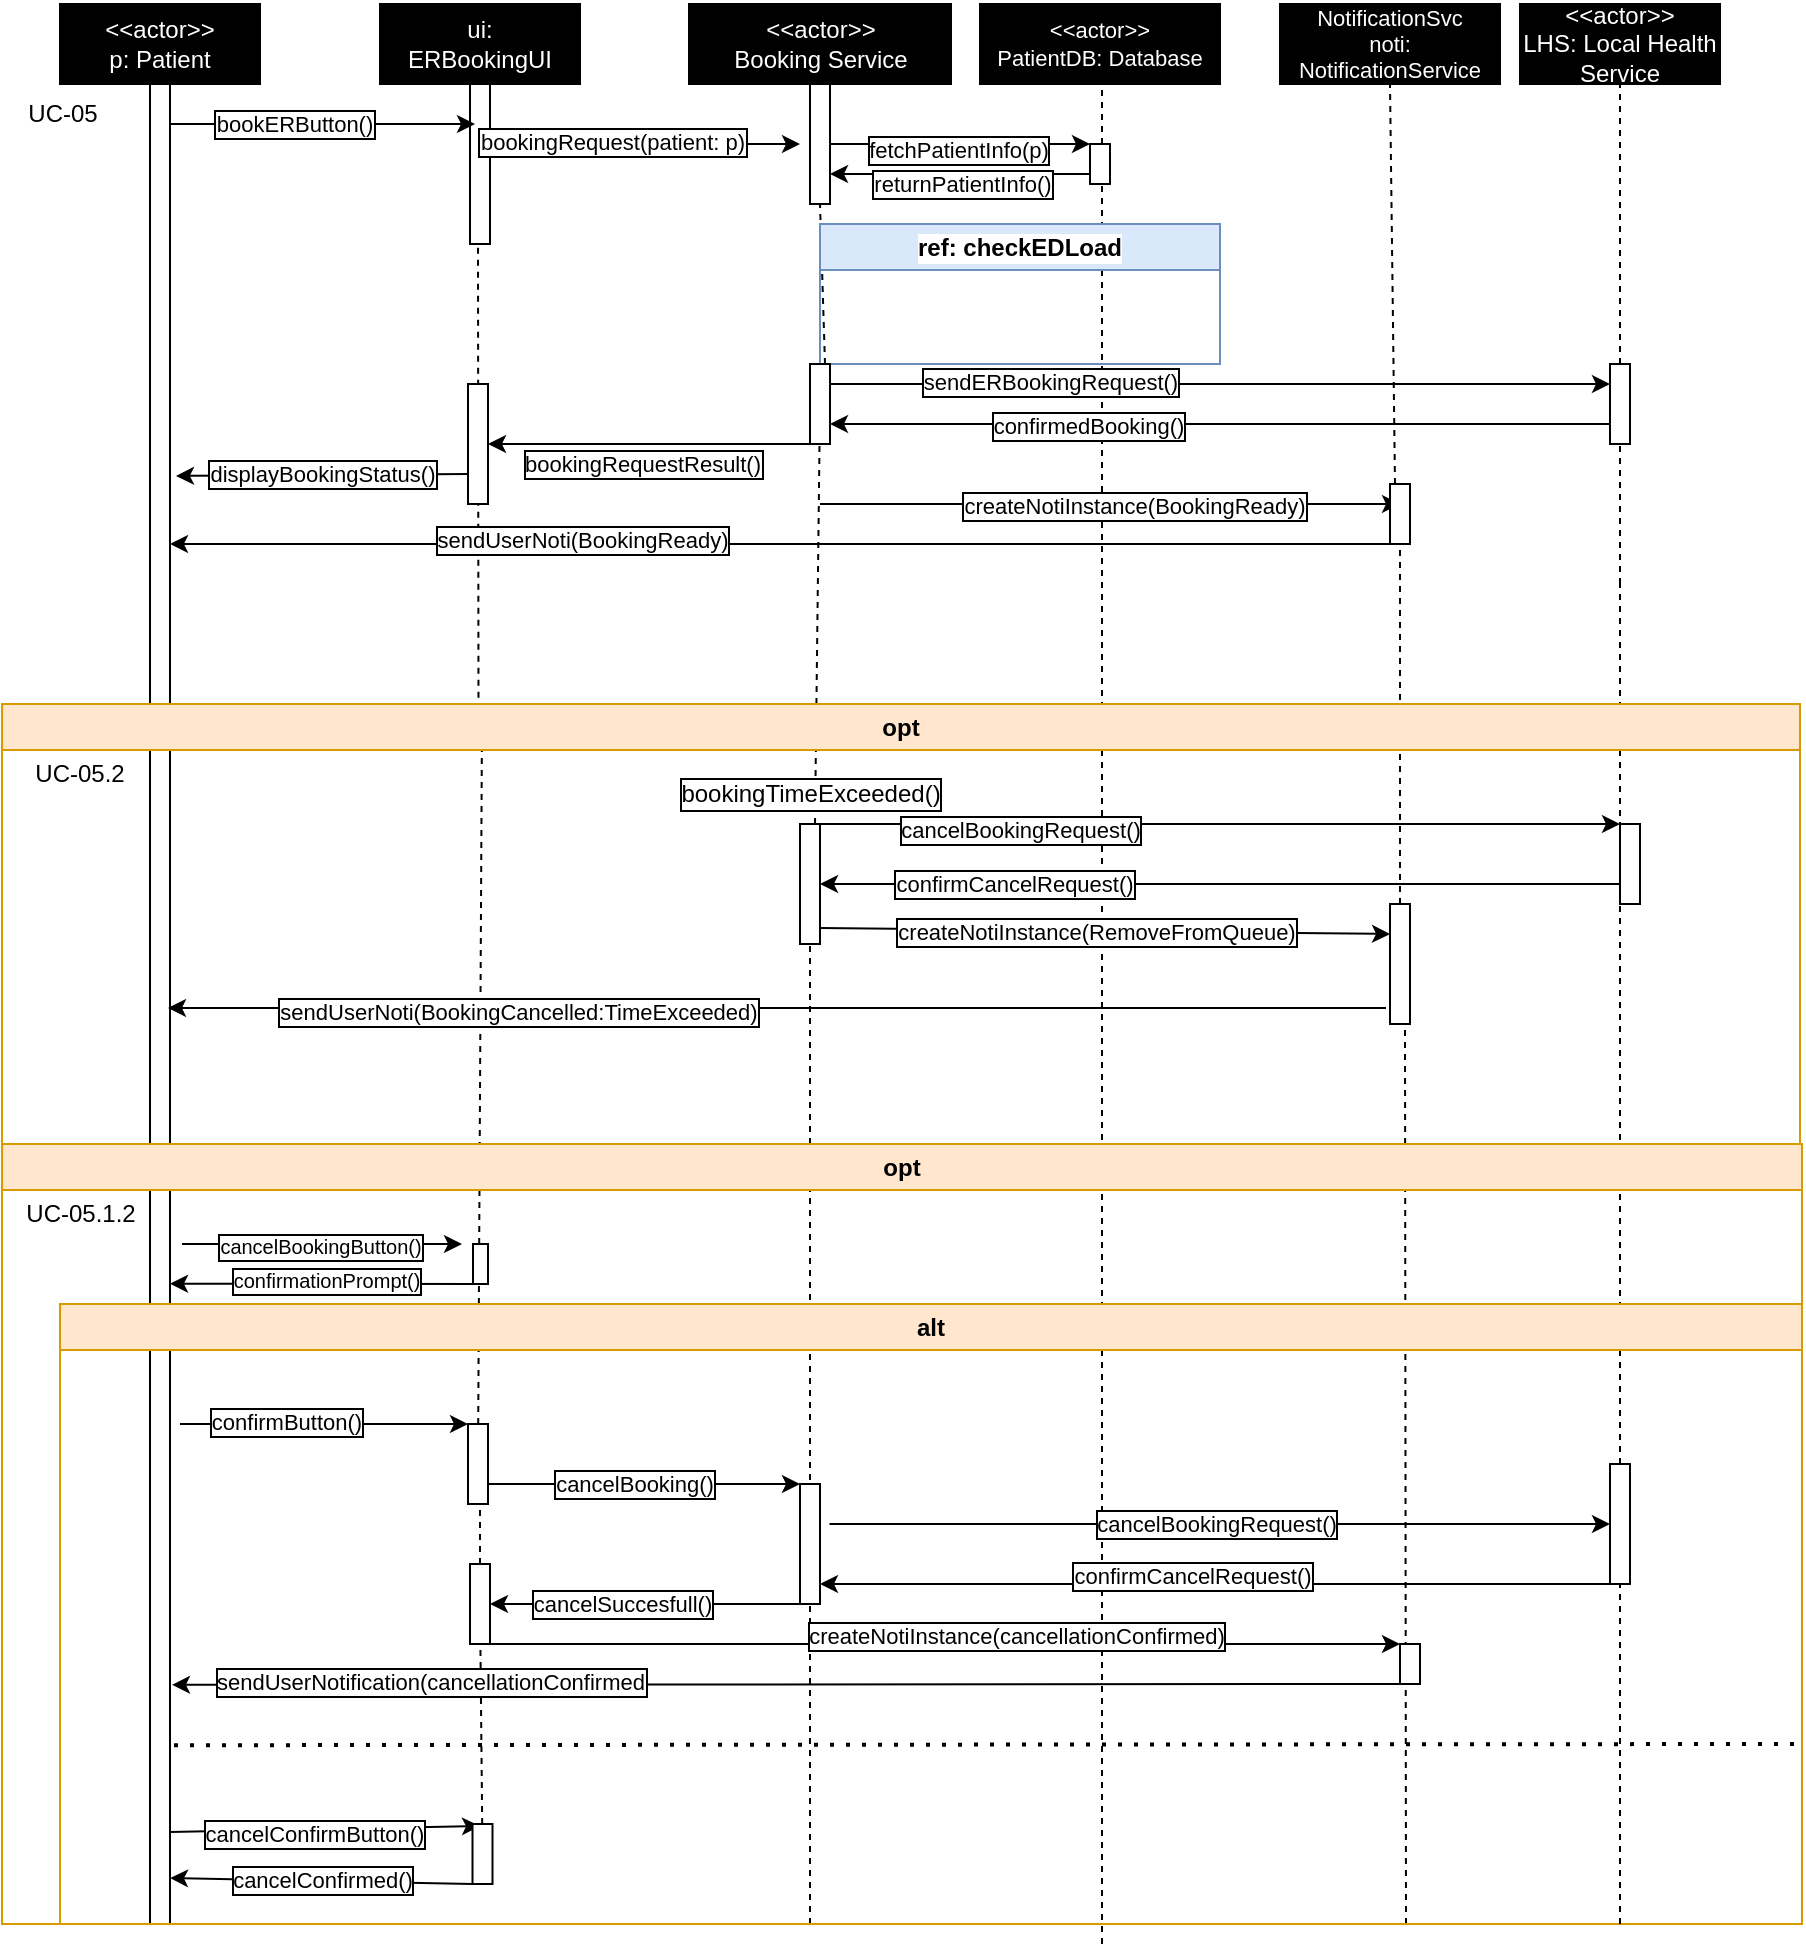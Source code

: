 <mxfile version="22.0.0" type="github">
  <diagram name="Page-1" id="XT7bn8gTdWA8QPqIjjBi">
    <mxGraphModel dx="1434" dy="782" grid="1" gridSize="10" guides="1" tooltips="1" connect="1" arrows="1" fold="1" page="1" pageScale="1" pageWidth="850" pageHeight="1100" math="0" shadow="0">
      <root>
        <mxCell id="0" />
        <mxCell id="1" parent="0" />
        <mxCell id="_YnTIn_lLOJTzUy0rTk--167" value="" style="endArrow=none;dashed=1;html=1;rounded=0;entryX=0.5;entryY=1;entryDx=0;entryDy=0;exitX=0.5;exitY=0;exitDx=0;exitDy=0;" edge="1" parent="1" source="82Lhvo7nVB6kF26-BJnR-76" target="_YnTIn_lLOJTzUy0rTk--166">
          <mxGeometry width="50" height="50" relative="1" as="geometry">
            <mxPoint x="710" y="480" as="sourcePoint" />
            <mxPoint x="705" y="70" as="targetPoint" />
          </mxGeometry>
        </mxCell>
        <mxCell id="_YnTIn_lLOJTzUy0rTk--154" value="" style="endArrow=none;dashed=1;html=1;rounded=0;exitX=0.75;exitY=0;exitDx=0;exitDy=0;" edge="1" parent="1" source="82Lhvo7nVB6kF26-BJnR-74" target="_YnTIn_lLOJTzUy0rTk--153">
          <mxGeometry width="50" height="50" relative="1" as="geometry">
            <mxPoint x="418" y="440" as="sourcePoint" />
            <mxPoint x="420" y="130" as="targetPoint" />
          </mxGeometry>
        </mxCell>
        <mxCell id="_YnTIn_lLOJTzUy0rTk--174" value="" style="endArrow=none;dashed=1;html=1;rounded=0;entryX=0.75;entryY=1;entryDx=0;entryDy=0;" edge="1" parent="1" target="82Lhvo7nVB6kF26-BJnR-76">
          <mxGeometry width="50" height="50" relative="1" as="geometry">
            <mxPoint x="713" y="990" as="sourcePoint" />
            <mxPoint x="280" y="780" as="targetPoint" />
          </mxGeometry>
        </mxCell>
        <mxCell id="_YnTIn_lLOJTzUy0rTk--14" value="" style="endArrow=none;dashed=1;html=1;rounded=0;entryX=0.5;entryY=1;entryDx=0;entryDy=0;" edge="1" parent="1">
          <mxGeometry width="50" height="50" relative="1" as="geometry">
            <mxPoint x="561" y="1000" as="sourcePoint" />
            <mxPoint x="561" y="70" as="targetPoint" />
          </mxGeometry>
        </mxCell>
        <mxCell id="_YnTIn_lLOJTzUy0rTk--170" value="" style="endArrow=none;dashed=1;html=1;rounded=0;entryX=0.5;entryY=1;entryDx=0;entryDy=0;" edge="1" parent="1" target="82Lhvo7nVB6kF26-BJnR-74">
          <mxGeometry width="50" height="50" relative="1" as="geometry">
            <mxPoint x="415" y="990" as="sourcePoint" />
            <mxPoint x="280" y="690" as="targetPoint" />
          </mxGeometry>
        </mxCell>
        <mxCell id="82Lhvo7nVB6kF26-BJnR-1" value="&lt;div&gt;&lt;font color=&quot;#ffffff&quot;&gt;&amp;lt;&amp;lt;actor&amp;gt;&amp;gt;&lt;/font&gt;&lt;/div&gt;&lt;div&gt;&lt;font color=&quot;#ffffff&quot;&gt;p: Patient&lt;/font&gt;&lt;/div&gt;" style="rounded=0;whiteSpace=wrap;html=1;fillColor=#000000;" parent="1" vertex="1">
          <mxGeometry x="40" y="30" width="100" height="40" as="geometry" />
        </mxCell>
        <mxCell id="82Lhvo7nVB6kF26-BJnR-2" value="&lt;div&gt;&lt;font color=&quot;#ffffff&quot;&gt;ui:&lt;br&gt;&lt;/font&gt;&lt;/div&gt;&lt;div&gt;&lt;font color=&quot;#ffffff&quot;&gt;ERBookingUI&lt;/font&gt;&lt;/div&gt;" style="rounded=0;whiteSpace=wrap;html=1;fillColor=#000000;" parent="1" vertex="1">
          <mxGeometry x="200" y="30" width="100" height="40" as="geometry" />
        </mxCell>
        <mxCell id="82Lhvo7nVB6kF26-BJnR-3" value="&lt;div&gt;&lt;font color=&quot;#ffffff&quot;&gt;&amp;lt;&amp;lt;actor&amp;gt;&amp;gt;&lt;/font&gt;&lt;/div&gt;&lt;div&gt;&lt;font color=&quot;#ffffff&quot;&gt;Booking Service&lt;br&gt;&lt;/font&gt;&lt;/div&gt;" style="rounded=0;whiteSpace=wrap;html=1;fillColor=#000000;" parent="1" vertex="1">
          <mxGeometry x="354.5" y="30" width="131" height="40" as="geometry" />
        </mxCell>
        <mxCell id="82Lhvo7nVB6kF26-BJnR-6" value="&lt;div style=&quot;font-size: 11px;&quot;&gt;&lt;font style=&quot;font-size: 11px;&quot; color=&quot;#ffffff&quot;&gt;NotificationSvc&lt;/font&gt;&lt;/div&gt;&lt;div style=&quot;font-size: 11px;&quot;&gt;&lt;font style=&quot;font-size: 11px;&quot; color=&quot;#ffffff&quot;&gt;noti: NotificationService&lt;/font&gt;&lt;/div&gt;" style="rounded=0;whiteSpace=wrap;html=1;fillColor=#000000;" parent="1" vertex="1">
          <mxGeometry x="650" y="30" width="110" height="40" as="geometry" />
        </mxCell>
        <mxCell id="82Lhvo7nVB6kF26-BJnR-8" value="" style="rounded=0;whiteSpace=wrap;html=1;" parent="1" vertex="1">
          <mxGeometry x="85" y="70" width="10" height="920" as="geometry" />
        </mxCell>
        <mxCell id="82Lhvo7nVB6kF26-BJnR-14" value="" style="rounded=0;whiteSpace=wrap;html=1;" parent="1" vertex="1">
          <mxGeometry x="245" y="70" width="10" height="80" as="geometry" />
        </mxCell>
        <mxCell id="82Lhvo7nVB6kF26-BJnR-15" value="" style="rounded=0;whiteSpace=wrap;html=1;" parent="1" vertex="1">
          <mxGeometry x="415" y="70" width="10" height="60" as="geometry" />
        </mxCell>
        <mxCell id="82Lhvo7nVB6kF26-BJnR-17" value="" style="endArrow=classic;html=1;rounded=0;" parent="1" edge="1">
          <mxGeometry width="50" height="50" relative="1" as="geometry">
            <mxPoint x="260" y="100" as="sourcePoint" />
            <mxPoint x="410" y="100" as="targetPoint" />
          </mxGeometry>
        </mxCell>
        <mxCell id="_YnTIn_lLOJTzUy0rTk--143" value="bookingRequest(patient: p)" style="edgeLabel;html=1;align=center;verticalAlign=middle;resizable=0;points=[];labelBorderColor=default;" vertex="1" connectable="0" parent="82Lhvo7nVB6kF26-BJnR-17">
          <mxGeometry x="-0.253" y="1" relative="1" as="geometry">
            <mxPoint as="offset" />
          </mxGeometry>
        </mxCell>
        <mxCell id="82Lhvo7nVB6kF26-BJnR-28" value="" style="endArrow=none;dashed=1;html=1;rounded=0;exitX=0.75;exitY=0;exitDx=0;exitDy=0;" parent="1" edge="1" source="_YnTIn_lLOJTzUy0rTk--153">
          <mxGeometry width="50" height="50" relative="1" as="geometry">
            <mxPoint x="415" y="347.5" as="sourcePoint" />
            <mxPoint x="420" y="130" as="targetPoint" />
          </mxGeometry>
        </mxCell>
        <mxCell id="82Lhvo7nVB6kF26-BJnR-37" value="" style="endArrow=classic;html=1;rounded=0;exitX=0.75;exitY=0;exitDx=0;exitDy=0;entryX=0;entryY=0;entryDx=0;entryDy=0;" parent="1" edge="1">
          <mxGeometry width="50" height="50" relative="1" as="geometry">
            <mxPoint x="95" y="90" as="sourcePoint" />
            <mxPoint x="247.5" y="90" as="targetPoint" />
          </mxGeometry>
        </mxCell>
        <mxCell id="82Lhvo7nVB6kF26-BJnR-38" value="&lt;font&gt;bookERButton()&lt;/font&gt;" style="edgeLabel;html=1;align=center;verticalAlign=middle;resizable=0;points=[];labelBackgroundColor=#FFFFFF;fontColor=#000000;labelBorderColor=default;" parent="82Lhvo7nVB6kF26-BJnR-37" vertex="1" connectable="0">
          <mxGeometry x="-0.187" relative="1" as="geometry">
            <mxPoint as="offset" />
          </mxGeometry>
        </mxCell>
        <mxCell id="82Lhvo7nVB6kF26-BJnR-51" value="" style="endArrow=none;dashed=1;html=1;rounded=0;exitX=0.265;exitY=-0.014;exitDx=0;exitDy=0;exitPerimeter=0;" parent="1" edge="1" source="82Lhvo7nVB6kF26-BJnR-50">
          <mxGeometry width="50" height="50" relative="1" as="geometry">
            <mxPoint x="249.444" y="220" as="sourcePoint" />
            <mxPoint x="249" y="150" as="targetPoint" />
          </mxGeometry>
        </mxCell>
        <mxCell id="82Lhvo7nVB6kF26-BJnR-71" value="" style="endArrow=none;dashed=1;html=1;rounded=0;entryX=0.267;entryY=0.009;entryDx=0;entryDy=0;entryPerimeter=0;" parent="1" target="82Lhvo7nVB6kF26-BJnR-50" edge="1" source="_YnTIn_lLOJTzUy0rTk--101">
          <mxGeometry width="50" height="50" relative="1" as="geometry">
            <mxPoint x="250" y="1100" as="sourcePoint" />
            <mxPoint x="250" y="410" as="targetPoint" />
          </mxGeometry>
        </mxCell>
        <mxCell id="_YnTIn_lLOJTzUy0rTk--7" value="" style="endArrow=classic;html=1;rounded=0;entryX=1;entryY=0.796;entryDx=0;entryDy=0;entryPerimeter=0;" edge="1" parent="1">
          <mxGeometry width="50" height="50" relative="1" as="geometry">
            <mxPoint x="250" y="670" as="sourcePoint" />
            <mxPoint x="95" y="669.88" as="targetPoint" />
          </mxGeometry>
        </mxCell>
        <mxCell id="_YnTIn_lLOJTzUy0rTk--8" value="confirmationPrompt()" style="edgeLabel;html=1;align=center;verticalAlign=middle;resizable=0;points=[];labelBorderColor=default;fontSize=10;" vertex="1" connectable="0" parent="_YnTIn_lLOJTzUy0rTk--7">
          <mxGeometry x="0.417" y="-2" relative="1" as="geometry">
            <mxPoint x="33" as="offset" />
          </mxGeometry>
        </mxCell>
        <mxCell id="_YnTIn_lLOJTzUy0rTk--13" value="&lt;div style=&quot;font-size: 11px;&quot;&gt;&lt;font style=&quot;font-size: 11px;&quot; color=&quot;#ffffff&quot;&gt;&amp;lt;&amp;lt;actor&amp;gt;&amp;gt;&lt;/font&gt;&lt;/div&gt;&lt;div style=&quot;font-size: 11px;&quot;&gt;&lt;font style=&quot;font-size: 11px;&quot; color=&quot;#ffffff&quot;&gt;PatientDB: Database&lt;br&gt;&lt;/font&gt;&lt;/div&gt;" style="rounded=0;whiteSpace=wrap;html=1;fillColor=#000000;" vertex="1" parent="1">
          <mxGeometry x="500" y="30" width="120" height="40" as="geometry" />
        </mxCell>
        <mxCell id="_YnTIn_lLOJTzUy0rTk--18" value="&lt;div&gt;&lt;font color=&quot;#ffffff&quot;&gt;&amp;lt;&amp;lt;actor&amp;gt;&amp;gt;&lt;/font&gt;&lt;/div&gt;&lt;div&gt;&lt;font color=&quot;#ffffff&quot;&gt;LHS: Local Health Service&lt;br&gt;&lt;/font&gt;&lt;/div&gt;" style="rounded=0;whiteSpace=wrap;html=1;fillColor=#000000;" vertex="1" parent="1">
          <mxGeometry x="770" y="30" width="100" height="40" as="geometry" />
        </mxCell>
        <mxCell id="_YnTIn_lLOJTzUy0rTk--21" value="" style="endArrow=none;dashed=1;html=1;rounded=0;entryX=0.5;entryY=1;entryDx=0;entryDy=0;" edge="1" parent="1" source="_YnTIn_lLOJTzUy0rTk--155" target="_YnTIn_lLOJTzUy0rTk--18">
          <mxGeometry width="50" height="50" relative="1" as="geometry">
            <mxPoint x="820" y="1100" as="sourcePoint" />
            <mxPoint x="380" y="340" as="targetPoint" />
          </mxGeometry>
        </mxCell>
        <mxCell id="_YnTIn_lLOJTzUy0rTk--26" value="" style="endArrow=none;dashed=1;html=1;rounded=0;entryX=0.5;entryY=1;entryDx=0;entryDy=0;" edge="1" parent="1" source="_YnTIn_lLOJTzUy0rTk--104">
          <mxGeometry width="50" height="50" relative="1" as="geometry">
            <mxPoint x="820" y="1100" as="sourcePoint" />
            <mxPoint x="820" y="320" as="targetPoint" />
          </mxGeometry>
        </mxCell>
        <mxCell id="82Lhvo7nVB6kF26-BJnR-50" value="opt" style="swimlane;whiteSpace=wrap;html=1;fillColor=#ffe6cc;strokeColor=#d79b00;" parent="1" vertex="1">
          <mxGeometry x="11" y="380" width="899" height="220" as="geometry" />
        </mxCell>
        <mxCell id="_YnTIn_lLOJTzUy0rTk--3" value="" style="rounded=0;whiteSpace=wrap;html=1;" vertex="1" parent="82Lhvo7nVB6kF26-BJnR-50">
          <mxGeometry x="235.5" y="270" width="7.5" height="20" as="geometry" />
        </mxCell>
        <mxCell id="_YnTIn_lLOJTzUy0rTk--4" value="" style="endArrow=classic;html=1;rounded=0;" edge="1" parent="82Lhvo7nVB6kF26-BJnR-50">
          <mxGeometry width="50" height="50" relative="1" as="geometry">
            <mxPoint x="90" y="270" as="sourcePoint" />
            <mxPoint x="230" y="270" as="targetPoint" />
          </mxGeometry>
        </mxCell>
        <mxCell id="_YnTIn_lLOJTzUy0rTk--6" value="cancelBookingButton()" style="edgeLabel;html=1;align=center;verticalAlign=middle;resizable=0;points=[];labelBorderColor=default;fontSize=10;" vertex="1" connectable="0" parent="_YnTIn_lLOJTzUy0rTk--4">
          <mxGeometry x="0.129" y="-1" relative="1" as="geometry">
            <mxPoint x="-10" as="offset" />
          </mxGeometry>
        </mxCell>
        <mxCell id="_YnTIn_lLOJTzUy0rTk--57" value="UC-05.2" style="text;html=1;strokeColor=none;fillColor=none;align=center;verticalAlign=middle;whiteSpace=wrap;rounded=0;" vertex="1" parent="82Lhvo7nVB6kF26-BJnR-50">
          <mxGeometry x="9" y="20" width="60" height="30" as="geometry" />
        </mxCell>
        <mxCell id="_YnTIn_lLOJTzUy0rTk--72" value="" style="endArrow=classic;html=1;rounded=0;exitX=1.2;exitY=0.431;exitDx=0;exitDy=0;exitPerimeter=0;" edge="1" parent="82Lhvo7nVB6kF26-BJnR-50">
          <mxGeometry width="50" height="50" relative="1" as="geometry">
            <mxPoint x="84" y="564" as="sourcePoint" />
            <mxPoint x="239" y="561" as="targetPoint" />
          </mxGeometry>
        </mxCell>
        <mxCell id="_YnTIn_lLOJTzUy0rTk--73" value="cancelConfirmButton()" style="edgeLabel;html=1;align=center;verticalAlign=middle;resizable=0;points=[];labelBorderColor=default;" vertex="1" connectable="0" parent="_YnTIn_lLOJTzUy0rTk--72">
          <mxGeometry x="-0.323" y="-2" relative="1" as="geometry">
            <mxPoint x="19" as="offset" />
          </mxGeometry>
        </mxCell>
        <mxCell id="82Lhvo7nVB6kF26-BJnR-78" value="" style="endArrow=classic;html=1;rounded=0;exitX=-0.2;exitY=0.867;exitDx=0;exitDy=0;exitPerimeter=0;" parent="82Lhvo7nVB6kF26-BJnR-50" source="82Lhvo7nVB6kF26-BJnR-76" edge="1">
          <mxGeometry width="50" height="50" relative="1" as="geometry">
            <mxPoint x="603" y="220" as="sourcePoint" />
            <mxPoint x="83" y="152" as="targetPoint" />
          </mxGeometry>
        </mxCell>
        <mxCell id="82Lhvo7nVB6kF26-BJnR-79" value="sendUserNoti(BookingCancelled:TimeExceeded)" style="edgeLabel;html=1;align=center;verticalAlign=middle;resizable=0;points=[];labelBorderColor=default;" parent="82Lhvo7nVB6kF26-BJnR-78" vertex="1" connectable="0">
          <mxGeometry x="0.518" y="2" relative="1" as="geometry">
            <mxPoint x="28" as="offset" />
          </mxGeometry>
        </mxCell>
        <mxCell id="82Lhvo7nVB6kF26-BJnR-74" value="" style="rounded=0;whiteSpace=wrap;html=1;" parent="82Lhvo7nVB6kF26-BJnR-50" vertex="1">
          <mxGeometry x="399" y="60" width="10" height="60" as="geometry" />
        </mxCell>
        <mxCell id="_YnTIn_lLOJTzUy0rTk--180" value="" style="rounded=0;whiteSpace=wrap;html=1;" vertex="1" parent="82Lhvo7nVB6kF26-BJnR-50">
          <mxGeometry x="809" y="60" width="10" height="40" as="geometry" />
        </mxCell>
        <mxCell id="_YnTIn_lLOJTzUy0rTk--181" value="bookingTimeExceeded()" style="text;html=1;align=center;verticalAlign=middle;resizable=0;points=[];autosize=1;strokeColor=none;fillColor=none;labelBackgroundColor=default;labelBorderColor=default;" vertex="1" parent="82Lhvo7nVB6kF26-BJnR-50">
          <mxGeometry x="324" y="30" width="160" height="30" as="geometry" />
        </mxCell>
        <mxCell id="_YnTIn_lLOJTzUy0rTk--52" value="" style="rounded=0;whiteSpace=wrap;html=1;" vertex="1" parent="1">
          <mxGeometry x="555" y="100" width="10" height="20" as="geometry" />
        </mxCell>
        <mxCell id="_YnTIn_lLOJTzUy0rTk--59" value="UC-05" style="text;html=1;align=center;verticalAlign=middle;resizable=0;points=[];autosize=1;strokeColor=none;fillColor=none;" vertex="1" parent="1">
          <mxGeometry x="11" y="70" width="60" height="30" as="geometry" />
        </mxCell>
        <mxCell id="_YnTIn_lLOJTzUy0rTk--86" value="" style="endArrow=none;dashed=1;html=1;rounded=0;entryX=0.5;entryY=1;entryDx=0;entryDy=0;" edge="1" parent="1" target="82Lhvo7nVB6kF26-BJnR-76">
          <mxGeometry width="50" height="50" relative="1" as="geometry">
            <mxPoint x="710" y="510" as="sourcePoint" />
            <mxPoint x="710" y="270" as="targetPoint" />
          </mxGeometry>
        </mxCell>
        <mxCell id="82Lhvo7nVB6kF26-BJnR-76" value="" style="rounded=0;whiteSpace=wrap;html=1;" parent="1" vertex="1">
          <mxGeometry x="705" y="480" width="10" height="60" as="geometry" />
        </mxCell>
        <mxCell id="82Lhvo7nVB6kF26-BJnR-75" value="" style="endArrow=classic;html=1;rounded=0;exitX=1;exitY=0.867;exitDx=0;exitDy=0;exitPerimeter=0;entryX=0;entryY=0.25;entryDx=0;entryDy=0;" parent="1" source="82Lhvo7nVB6kF26-BJnR-74" target="82Lhvo7nVB6kF26-BJnR-76" edge="1">
          <mxGeometry width="50" height="50" relative="1" as="geometry">
            <mxPoint x="475" y="500" as="sourcePoint" />
            <mxPoint x="675" y="490" as="targetPoint" />
          </mxGeometry>
        </mxCell>
        <mxCell id="82Lhvo7nVB6kF26-BJnR-77" value="&lt;div&gt;createNotiInstance(RemoveFromQueue)&lt;/div&gt;" style="edgeLabel;html=1;align=center;verticalAlign=middle;resizable=0;points=[];labelBorderColor=default;" parent="82Lhvo7nVB6kF26-BJnR-75" vertex="1" connectable="0">
          <mxGeometry x="-0.302" y="-1" relative="1" as="geometry">
            <mxPoint x="38" as="offset" />
          </mxGeometry>
        </mxCell>
        <mxCell id="_YnTIn_lLOJTzUy0rTk--90" value="opt" style="swimlane;whiteSpace=wrap;html=1;fillColor=#ffe6cc;strokeColor=#d79b00;" vertex="1" parent="1">
          <mxGeometry x="11" y="600" width="900" height="390" as="geometry" />
        </mxCell>
        <mxCell id="_YnTIn_lLOJTzUy0rTk--58" value="UC-05.1.2" style="text;html=1;align=center;verticalAlign=middle;resizable=0;points=[];autosize=1;strokeColor=none;fillColor=none;" vertex="1" parent="_YnTIn_lLOJTzUy0rTk--90">
          <mxGeometry x="-1" y="20" width="80" height="30" as="geometry" />
        </mxCell>
        <mxCell id="_YnTIn_lLOJTzUy0rTk--92" value="alt" style="swimlane;whiteSpace=wrap;html=1;fillColor=#ffe6cc;strokeColor=#d79b00;" vertex="1" parent="_YnTIn_lLOJTzUy0rTk--90">
          <mxGeometry x="29" y="80" width="871" height="310" as="geometry" />
        </mxCell>
        <mxCell id="_YnTIn_lLOJTzUy0rTk--96" value="" style="rounded=0;whiteSpace=wrap;html=1;labelBackgroundColor=default;labelBorderColor=default;" vertex="1" parent="_YnTIn_lLOJTzUy0rTk--92">
          <mxGeometry x="370" y="90" width="10" height="60" as="geometry" />
        </mxCell>
        <mxCell id="_YnTIn_lLOJTzUy0rTk--103" value="" style="endArrow=classic;html=1;rounded=0;" edge="1" parent="_YnTIn_lLOJTzUy0rTk--92" target="_YnTIn_lLOJTzUy0rTk--104">
          <mxGeometry width="50" height="50" relative="1" as="geometry">
            <mxPoint x="384.76" y="110" as="sourcePoint" />
            <mxPoint x="770" y="110" as="targetPoint" />
          </mxGeometry>
        </mxCell>
        <mxCell id="_YnTIn_lLOJTzUy0rTk--112" value="cancelBookingRequest()" style="edgeLabel;html=1;align=center;verticalAlign=middle;resizable=0;points=[];labelBorderColor=default;" vertex="1" connectable="0" parent="_YnTIn_lLOJTzUy0rTk--103">
          <mxGeometry x="-0.01" relative="1" as="geometry">
            <mxPoint as="offset" />
          </mxGeometry>
        </mxCell>
        <mxCell id="_YnTIn_lLOJTzUy0rTk--119" value="" style="rounded=0;whiteSpace=wrap;html=1;" vertex="1" parent="_YnTIn_lLOJTzUy0rTk--92">
          <mxGeometry x="670" y="170" width="10" height="20" as="geometry" />
        </mxCell>
        <mxCell id="_YnTIn_lLOJTzUy0rTk--113" value="" style="endArrow=none;dashed=1;html=1;dashPattern=1 3;strokeWidth=2;rounded=0;exitX=1.2;exitY=0.787;exitDx=0;exitDy=0;exitPerimeter=0;" edge="1" parent="_YnTIn_lLOJTzUy0rTk--92">
          <mxGeometry width="50" height="50" relative="1" as="geometry">
            <mxPoint x="57" y="220.61" as="sourcePoint" />
            <mxPoint x="870" y="220" as="targetPoint" />
          </mxGeometry>
        </mxCell>
        <mxCell id="_YnTIn_lLOJTzUy0rTk--97" value="" style="endArrow=classic;html=1;rounded=0;entryX=0;entryY=0;entryDx=0;entryDy=0;" edge="1" parent="1" target="_YnTIn_lLOJTzUy0rTk--101">
          <mxGeometry width="50" height="50" relative="1" as="geometry">
            <mxPoint x="100" y="740" as="sourcePoint" />
            <mxPoint x="250" y="742" as="targetPoint" />
          </mxGeometry>
        </mxCell>
        <mxCell id="_YnTIn_lLOJTzUy0rTk--98" value="confirmButton()" style="edgeLabel;html=1;align=center;verticalAlign=middle;resizable=0;points=[];labelBorderColor=default;" vertex="1" connectable="0" parent="_YnTIn_lLOJTzUy0rTk--97">
          <mxGeometry x="-0.267" y="1" relative="1" as="geometry">
            <mxPoint as="offset" />
          </mxGeometry>
        </mxCell>
        <mxCell id="_YnTIn_lLOJTzUy0rTk--99" value="" style="endArrow=classic;html=1;rounded=0;entryX=0;entryY=0;entryDx=0;entryDy=0;" edge="1" parent="1" target="_YnTIn_lLOJTzUy0rTk--96">
          <mxGeometry width="50" height="50" relative="1" as="geometry">
            <mxPoint x="250" y="770" as="sourcePoint" />
            <mxPoint x="360" y="770" as="targetPoint" />
          </mxGeometry>
        </mxCell>
        <mxCell id="_YnTIn_lLOJTzUy0rTk--100" value="cancelBooking()" style="edgeLabel;html=1;align=center;verticalAlign=middle;resizable=0;points=[];labelBorderColor=default;" vertex="1" connectable="0" parent="_YnTIn_lLOJTzUy0rTk--99">
          <mxGeometry x="-0.037" relative="1" as="geometry">
            <mxPoint as="offset" />
          </mxGeometry>
        </mxCell>
        <mxCell id="_YnTIn_lLOJTzUy0rTk--102" value="" style="endArrow=none;dashed=1;html=1;rounded=0;" edge="1" parent="1" source="_YnTIn_lLOJTzUy0rTk--114">
          <mxGeometry width="50" height="50" relative="1" as="geometry">
            <mxPoint x="250" y="1100" as="sourcePoint" />
            <mxPoint x="250" y="780" as="targetPoint" />
          </mxGeometry>
        </mxCell>
        <mxCell id="_YnTIn_lLOJTzUy0rTk--101" value="" style="rounded=0;whiteSpace=wrap;html=1;" vertex="1" parent="1">
          <mxGeometry x="244" y="740" width="10" height="40" as="geometry" />
        </mxCell>
        <mxCell id="_YnTIn_lLOJTzUy0rTk--104" value="" style="rounded=0;whiteSpace=wrap;html=1;" vertex="1" parent="1">
          <mxGeometry x="815" y="760" width="10" height="60" as="geometry" />
        </mxCell>
        <mxCell id="_YnTIn_lLOJTzUy0rTk--107" value="" style="endArrow=classic;html=1;rounded=0;entryX=1;entryY=0.833;entryDx=0;entryDy=0;entryPerimeter=0;exitX=0;exitY=1;exitDx=0;exitDy=0;" edge="1" parent="1" source="_YnTIn_lLOJTzUy0rTk--104" target="_YnTIn_lLOJTzUy0rTk--96">
          <mxGeometry width="50" height="50" relative="1" as="geometry">
            <mxPoint x="250" y="770" as="sourcePoint" />
            <mxPoint x="300" y="720" as="targetPoint" />
          </mxGeometry>
        </mxCell>
        <mxCell id="_YnTIn_lLOJTzUy0rTk--108" value="confirmCancelRequest()" style="edgeLabel;html=1;align=center;verticalAlign=middle;resizable=0;points=[];labelBorderColor=default;" vertex="1" connectable="0" parent="_YnTIn_lLOJTzUy0rTk--107">
          <mxGeometry x="0.058" y="-4" relative="1" as="geometry">
            <mxPoint as="offset" />
          </mxGeometry>
        </mxCell>
        <mxCell id="_YnTIn_lLOJTzUy0rTk--115" value="" style="endArrow=none;dashed=1;html=1;rounded=0;" edge="1" parent="1" source="_YnTIn_lLOJTzUy0rTk--124" target="_YnTIn_lLOJTzUy0rTk--114">
          <mxGeometry width="50" height="50" relative="1" as="geometry">
            <mxPoint x="250" y="1100" as="sourcePoint" />
            <mxPoint x="250" y="780" as="targetPoint" />
          </mxGeometry>
        </mxCell>
        <mxCell id="_YnTIn_lLOJTzUy0rTk--114" value="" style="rounded=0;whiteSpace=wrap;html=1;" vertex="1" parent="1">
          <mxGeometry x="245" y="810" width="10" height="40" as="geometry" />
        </mxCell>
        <mxCell id="_YnTIn_lLOJTzUy0rTk--116" value="" style="endArrow=classic;html=1;rounded=0;entryX=1;entryY=0.5;entryDx=0;entryDy=0;exitX=0;exitY=1;exitDx=0;exitDy=0;" edge="1" parent="1" source="_YnTIn_lLOJTzUy0rTk--96" target="_YnTIn_lLOJTzUy0rTk--114">
          <mxGeometry width="50" height="50" relative="1" as="geometry">
            <mxPoint x="250" y="770" as="sourcePoint" />
            <mxPoint x="300" y="720" as="targetPoint" />
          </mxGeometry>
        </mxCell>
        <mxCell id="_YnTIn_lLOJTzUy0rTk--117" value="cancelSuccesfull()" style="edgeLabel;html=1;align=center;verticalAlign=middle;resizable=0;points=[];labelBorderColor=default;" vertex="1" connectable="0" parent="_YnTIn_lLOJTzUy0rTk--116">
          <mxGeometry x="0.148" relative="1" as="geometry">
            <mxPoint as="offset" />
          </mxGeometry>
        </mxCell>
        <mxCell id="_YnTIn_lLOJTzUy0rTk--118" value="" style="endArrow=classic;html=1;rounded=0;exitX=1;exitY=1;exitDx=0;exitDy=0;entryX=0;entryY=0;entryDx=0;entryDy=0;" edge="1" parent="1" source="_YnTIn_lLOJTzUy0rTk--114" target="_YnTIn_lLOJTzUy0rTk--119">
          <mxGeometry width="50" height="50" relative="1" as="geometry">
            <mxPoint x="250" y="950" as="sourcePoint" />
            <mxPoint x="700" y="850" as="targetPoint" />
          </mxGeometry>
        </mxCell>
        <mxCell id="_YnTIn_lLOJTzUy0rTk--120" value="createNotiInstance(cancellationConfirmed)" style="edgeLabel;html=1;align=center;verticalAlign=middle;resizable=0;points=[];labelBorderColor=default;" vertex="1" connectable="0" parent="_YnTIn_lLOJTzUy0rTk--118">
          <mxGeometry x="0.156" y="4" relative="1" as="geometry">
            <mxPoint as="offset" />
          </mxGeometry>
        </mxCell>
        <mxCell id="_YnTIn_lLOJTzUy0rTk--121" value="" style="endArrow=classic;html=1;rounded=0;exitX=0;exitY=1;exitDx=0;exitDy=0;entryX=1.1;entryY=0.87;entryDx=0;entryDy=0;entryPerimeter=0;" edge="1" parent="1" source="_YnTIn_lLOJTzUy0rTk--119" target="82Lhvo7nVB6kF26-BJnR-8">
          <mxGeometry width="50" height="50" relative="1" as="geometry">
            <mxPoint x="250" y="800" as="sourcePoint" />
            <mxPoint x="300" y="750" as="targetPoint" />
          </mxGeometry>
        </mxCell>
        <mxCell id="_YnTIn_lLOJTzUy0rTk--122" value="sendUserNotification(cancellationConfirmed" style="edgeLabel;html=1;align=center;verticalAlign=middle;resizable=0;points=[];labelBorderColor=default;" vertex="1" connectable="0" parent="_YnTIn_lLOJTzUy0rTk--121">
          <mxGeometry x="0.763" y="-2" relative="1" as="geometry">
            <mxPoint x="56" as="offset" />
          </mxGeometry>
        </mxCell>
        <mxCell id="_YnTIn_lLOJTzUy0rTk--124" value="" style="rounded=0;whiteSpace=wrap;html=1;" vertex="1" parent="1">
          <mxGeometry x="246.25" y="940" width="10" height="30" as="geometry" />
        </mxCell>
        <mxCell id="_YnTIn_lLOJTzUy0rTk--126" value="" style="endArrow=classic;html=1;rounded=0;entryX=1;entryY=0.975;entryDx=0;entryDy=0;entryPerimeter=0;exitX=0;exitY=1;exitDx=0;exitDy=0;" edge="1" parent="1" source="_YnTIn_lLOJTzUy0rTk--124" target="82Lhvo7nVB6kF26-BJnR-8">
          <mxGeometry width="50" height="50" relative="1" as="geometry">
            <mxPoint x="320" y="970" as="sourcePoint" />
            <mxPoint x="370" y="920" as="targetPoint" />
          </mxGeometry>
        </mxCell>
        <mxCell id="_YnTIn_lLOJTzUy0rTk--127" value="cancelConfirmed()" style="edgeLabel;html=1;align=center;verticalAlign=middle;resizable=0;points=[];labelBorderColor=default;" vertex="1" connectable="0" parent="_YnTIn_lLOJTzUy0rTk--126">
          <mxGeometry x="0.387" relative="1" as="geometry">
            <mxPoint x="29" as="offset" />
          </mxGeometry>
        </mxCell>
        <mxCell id="_YnTIn_lLOJTzUy0rTk--144" value="" style="endArrow=classic;html=1;rounded=0;entryX=0;entryY=0;entryDx=0;entryDy=0;exitX=1;exitY=0.5;exitDx=0;exitDy=0;" edge="1" parent="1" source="82Lhvo7nVB6kF26-BJnR-15" target="_YnTIn_lLOJTzUy0rTk--52">
          <mxGeometry width="50" height="50" relative="1" as="geometry">
            <mxPoint x="260" y="350" as="sourcePoint" />
            <mxPoint x="310" y="300" as="targetPoint" />
          </mxGeometry>
        </mxCell>
        <mxCell id="_YnTIn_lLOJTzUy0rTk--145" value="fetchPatientInfo(p)" style="edgeLabel;html=1;align=center;verticalAlign=middle;resizable=0;points=[];labelBorderColor=default;" vertex="1" connectable="0" parent="_YnTIn_lLOJTzUy0rTk--144">
          <mxGeometry x="-0.277" y="-3" relative="1" as="geometry">
            <mxPoint x="17" as="offset" />
          </mxGeometry>
        </mxCell>
        <mxCell id="_YnTIn_lLOJTzUy0rTk--146" value="" style="endArrow=classic;html=1;rounded=0;entryX=1;entryY=0.75;entryDx=0;entryDy=0;exitX=0;exitY=0.75;exitDx=0;exitDy=0;" edge="1" parent="1" source="_YnTIn_lLOJTzUy0rTk--52" target="82Lhvo7nVB6kF26-BJnR-15">
          <mxGeometry width="50" height="50" relative="1" as="geometry">
            <mxPoint x="260" y="350" as="sourcePoint" />
            <mxPoint x="310" y="300" as="targetPoint" />
          </mxGeometry>
        </mxCell>
        <mxCell id="_YnTIn_lLOJTzUy0rTk--147" value="returnPatientInfo()" style="edgeLabel;html=1;align=center;verticalAlign=middle;resizable=0;points=[];labelBorderColor=default;" vertex="1" connectable="0" parent="_YnTIn_lLOJTzUy0rTk--146">
          <mxGeometry x="0.308" y="5" relative="1" as="geometry">
            <mxPoint x="21" as="offset" />
          </mxGeometry>
        </mxCell>
        <mxCell id="_YnTIn_lLOJTzUy0rTk--148" value="ref: checkEDLoad" style="swimlane;whiteSpace=wrap;html=1;fillColor=#dae8fc;strokeColor=#6c8ebf;labelBackgroundColor=default;rounded=0;" vertex="1" parent="1">
          <mxGeometry x="420" y="140" width="200" height="70" as="geometry" />
        </mxCell>
        <mxCell id="_YnTIn_lLOJTzUy0rTk--149" value="" style="endArrow=classic;html=1;rounded=0;exitX=0;exitY=1;exitDx=0;exitDy=0;entryX=0;entryY=0.25;entryDx=0;entryDy=0;" edge="1" parent="1" target="_YnTIn_lLOJTzUy0rTk--155">
          <mxGeometry width="50" height="50" relative="1" as="geometry">
            <mxPoint x="420" y="220" as="sourcePoint" />
            <mxPoint x="810" y="220" as="targetPoint" />
          </mxGeometry>
        </mxCell>
        <mxCell id="_YnTIn_lLOJTzUy0rTk--150" value="sendERBookingRequest()" style="edgeLabel;html=1;align=center;verticalAlign=middle;resizable=0;points=[];labelBorderColor=default;" vertex="1" connectable="0" parent="_YnTIn_lLOJTzUy0rTk--149">
          <mxGeometry x="-0.42" y="1" relative="1" as="geometry">
            <mxPoint as="offset" />
          </mxGeometry>
        </mxCell>
        <mxCell id="_YnTIn_lLOJTzUy0rTk--151" value="" style="endArrow=classic;html=1;rounded=0;entryX=1;entryY=0.75;entryDx=0;entryDy=0;" edge="1" parent="1" target="_YnTIn_lLOJTzUy0rTk--153">
          <mxGeometry width="50" height="50" relative="1" as="geometry">
            <mxPoint x="820" y="240" as="sourcePoint" />
            <mxPoint x="430" y="240" as="targetPoint" />
          </mxGeometry>
        </mxCell>
        <mxCell id="_YnTIn_lLOJTzUy0rTk--152" value="confirmedBooking()" style="edgeLabel;html=1;align=center;verticalAlign=middle;resizable=0;points=[];labelBorderColor=default;" vertex="1" connectable="0" parent="_YnTIn_lLOJTzUy0rTk--151">
          <mxGeometry x="0.35" y="1" relative="1" as="geometry">
            <mxPoint as="offset" />
          </mxGeometry>
        </mxCell>
        <mxCell id="_YnTIn_lLOJTzUy0rTk--153" value="" style="rounded=0;whiteSpace=wrap;html=1;" vertex="1" parent="1">
          <mxGeometry x="415" y="210" width="10" height="40" as="geometry" />
        </mxCell>
        <mxCell id="_YnTIn_lLOJTzUy0rTk--156" value="" style="endArrow=none;dashed=1;html=1;rounded=0;entryX=0.5;entryY=1;entryDx=0;entryDy=0;" edge="1" parent="1" target="_YnTIn_lLOJTzUy0rTk--155">
          <mxGeometry width="50" height="50" relative="1" as="geometry">
            <mxPoint x="820" y="320" as="sourcePoint" />
            <mxPoint x="820" y="70" as="targetPoint" />
          </mxGeometry>
        </mxCell>
        <mxCell id="_YnTIn_lLOJTzUy0rTk--155" value="" style="rounded=0;whiteSpace=wrap;html=1;" vertex="1" parent="1">
          <mxGeometry x="815" y="210" width="10" height="40" as="geometry" />
        </mxCell>
        <mxCell id="_YnTIn_lLOJTzUy0rTk--159" value="" style="endArrow=classic;html=1;rounded=0;exitX=0;exitY=1;exitDx=0;exitDy=0;" edge="1" parent="1" source="_YnTIn_lLOJTzUy0rTk--153" target="_YnTIn_lLOJTzUy0rTk--162">
          <mxGeometry width="50" height="50" relative="1" as="geometry">
            <mxPoint x="260" y="380" as="sourcePoint" />
            <mxPoint x="270" y="250" as="targetPoint" />
          </mxGeometry>
        </mxCell>
        <mxCell id="_YnTIn_lLOJTzUy0rTk--160" value="bookingRequestResult()" style="edgeLabel;html=1;align=center;verticalAlign=middle;resizable=0;points=[];labelBorderColor=default;" vertex="1" connectable="0" parent="_YnTIn_lLOJTzUy0rTk--159">
          <mxGeometry x="0.186" y="1" relative="1" as="geometry">
            <mxPoint x="11" y="9" as="offset" />
          </mxGeometry>
        </mxCell>
        <mxCell id="_YnTIn_lLOJTzUy0rTk--162" value="" style="rounded=0;whiteSpace=wrap;html=1;" vertex="1" parent="1">
          <mxGeometry x="244" y="220" width="10" height="60" as="geometry" />
        </mxCell>
        <mxCell id="_YnTIn_lLOJTzUy0rTk--163" value="displayBookingStatus()" style="endArrow=classic;html=1;rounded=0;exitX=0;exitY=0.75;exitDx=0;exitDy=0;entryX=1.3;entryY=0.213;entryDx=0;entryDy=0;entryPerimeter=0;labelBorderColor=default;" edge="1" parent="1" source="_YnTIn_lLOJTzUy0rTk--162" target="82Lhvo7nVB6kF26-BJnR-8">
          <mxGeometry width="50" height="50" relative="1" as="geometry">
            <mxPoint x="260" y="260" as="sourcePoint" />
            <mxPoint x="310" y="210" as="targetPoint" />
            <mxPoint as="offset" />
          </mxGeometry>
        </mxCell>
        <mxCell id="_YnTIn_lLOJTzUy0rTk--164" value="" style="endArrow=classic;html=1;rounded=0;" edge="1" parent="1">
          <mxGeometry width="50" height="50" relative="1" as="geometry">
            <mxPoint x="420" y="280" as="sourcePoint" />
            <mxPoint x="710" y="280" as="targetPoint" />
          </mxGeometry>
        </mxCell>
        <mxCell id="_YnTIn_lLOJTzUy0rTk--165" value="createNotiInstance(BookingReady)" style="edgeLabel;html=1;align=center;verticalAlign=middle;resizable=0;points=[];labelBorderColor=default;" vertex="1" connectable="0" parent="_YnTIn_lLOJTzUy0rTk--164">
          <mxGeometry x="0.079" y="-1" relative="1" as="geometry">
            <mxPoint as="offset" />
          </mxGeometry>
        </mxCell>
        <mxCell id="_YnTIn_lLOJTzUy0rTk--166" value="" style="rounded=0;whiteSpace=wrap;html=1;" vertex="1" parent="1">
          <mxGeometry x="705" y="270" width="10" height="30" as="geometry" />
        </mxCell>
        <mxCell id="_YnTIn_lLOJTzUy0rTk--168" value="" style="endArrow=classic;html=1;rounded=0;entryX=1;entryY=0.25;entryDx=0;entryDy=0;exitX=0;exitY=1;exitDx=0;exitDy=0;" edge="1" parent="1" source="_YnTIn_lLOJTzUy0rTk--166" target="82Lhvo7nVB6kF26-BJnR-8">
          <mxGeometry width="50" height="50" relative="1" as="geometry">
            <mxPoint x="230" y="380" as="sourcePoint" />
            <mxPoint x="280" y="330" as="targetPoint" />
          </mxGeometry>
        </mxCell>
        <mxCell id="_YnTIn_lLOJTzUy0rTk--169" value="sendUserNoti(BookingReady)" style="edgeLabel;html=1;align=center;verticalAlign=middle;resizable=0;points=[];labelBorderColor=default;" vertex="1" connectable="0" parent="_YnTIn_lLOJTzUy0rTk--168">
          <mxGeometry x="0.325" y="-2" relative="1" as="geometry">
            <mxPoint as="offset" />
          </mxGeometry>
        </mxCell>
        <mxCell id="_YnTIn_lLOJTzUy0rTk--172" value="" style="endArrow=none;dashed=1;html=1;rounded=0;entryX=0.5;entryY=1;entryDx=0;entryDy=0;exitX=0.25;exitY=0;exitDx=0;exitDy=0;" edge="1" parent="1" source="_YnTIn_lLOJTzUy0rTk--166" target="82Lhvo7nVB6kF26-BJnR-6">
          <mxGeometry width="50" height="50" relative="1" as="geometry">
            <mxPoint x="230" y="380" as="sourcePoint" />
            <mxPoint x="280" y="330" as="targetPoint" />
          </mxGeometry>
        </mxCell>
        <mxCell id="_YnTIn_lLOJTzUy0rTk--175" value="" style="endArrow=none;dashed=1;html=1;rounded=0;entryX=0.5;entryY=1;entryDx=0;entryDy=0;" edge="1" parent="1" target="_YnTIn_lLOJTzUy0rTk--104">
          <mxGeometry width="50" height="50" relative="1" as="geometry">
            <mxPoint x="820" y="990" as="sourcePoint" />
            <mxPoint x="280" y="690" as="targetPoint" />
          </mxGeometry>
        </mxCell>
        <mxCell id="_YnTIn_lLOJTzUy0rTk--176" value="" style="endArrow=classic;html=1;rounded=0;exitX=1;exitY=0;exitDx=0;exitDy=0;" edge="1" parent="1" source="82Lhvo7nVB6kF26-BJnR-74">
          <mxGeometry width="50" height="50" relative="1" as="geometry">
            <mxPoint x="230" y="600" as="sourcePoint" />
            <mxPoint x="820" y="440" as="targetPoint" />
          </mxGeometry>
        </mxCell>
        <mxCell id="_YnTIn_lLOJTzUy0rTk--177" value="cancelBookingRequest()" style="edgeLabel;html=1;align=center;verticalAlign=middle;resizable=0;points=[];labelBorderColor=default;" vertex="1" connectable="0" parent="_YnTIn_lLOJTzUy0rTk--176">
          <mxGeometry x="-0.5" y="-3" relative="1" as="geometry">
            <mxPoint as="offset" />
          </mxGeometry>
        </mxCell>
        <mxCell id="_YnTIn_lLOJTzUy0rTk--178" value="" style="endArrow=classic;html=1;rounded=0;entryX=1;entryY=0.5;entryDx=0;entryDy=0;" edge="1" parent="1" target="82Lhvo7nVB6kF26-BJnR-74">
          <mxGeometry width="50" height="50" relative="1" as="geometry">
            <mxPoint x="820" y="470" as="sourcePoint" />
            <mxPoint x="280" y="550" as="targetPoint" />
          </mxGeometry>
        </mxCell>
        <mxCell id="_YnTIn_lLOJTzUy0rTk--179" value="confirmCancelRequest()" style="edgeLabel;html=1;align=center;verticalAlign=middle;resizable=0;points=[];labelBorderColor=default;" vertex="1" connectable="0" parent="_YnTIn_lLOJTzUy0rTk--178">
          <mxGeometry x="0.725" relative="1" as="geometry">
            <mxPoint x="42" as="offset" />
          </mxGeometry>
        </mxCell>
      </root>
    </mxGraphModel>
  </diagram>
</mxfile>
